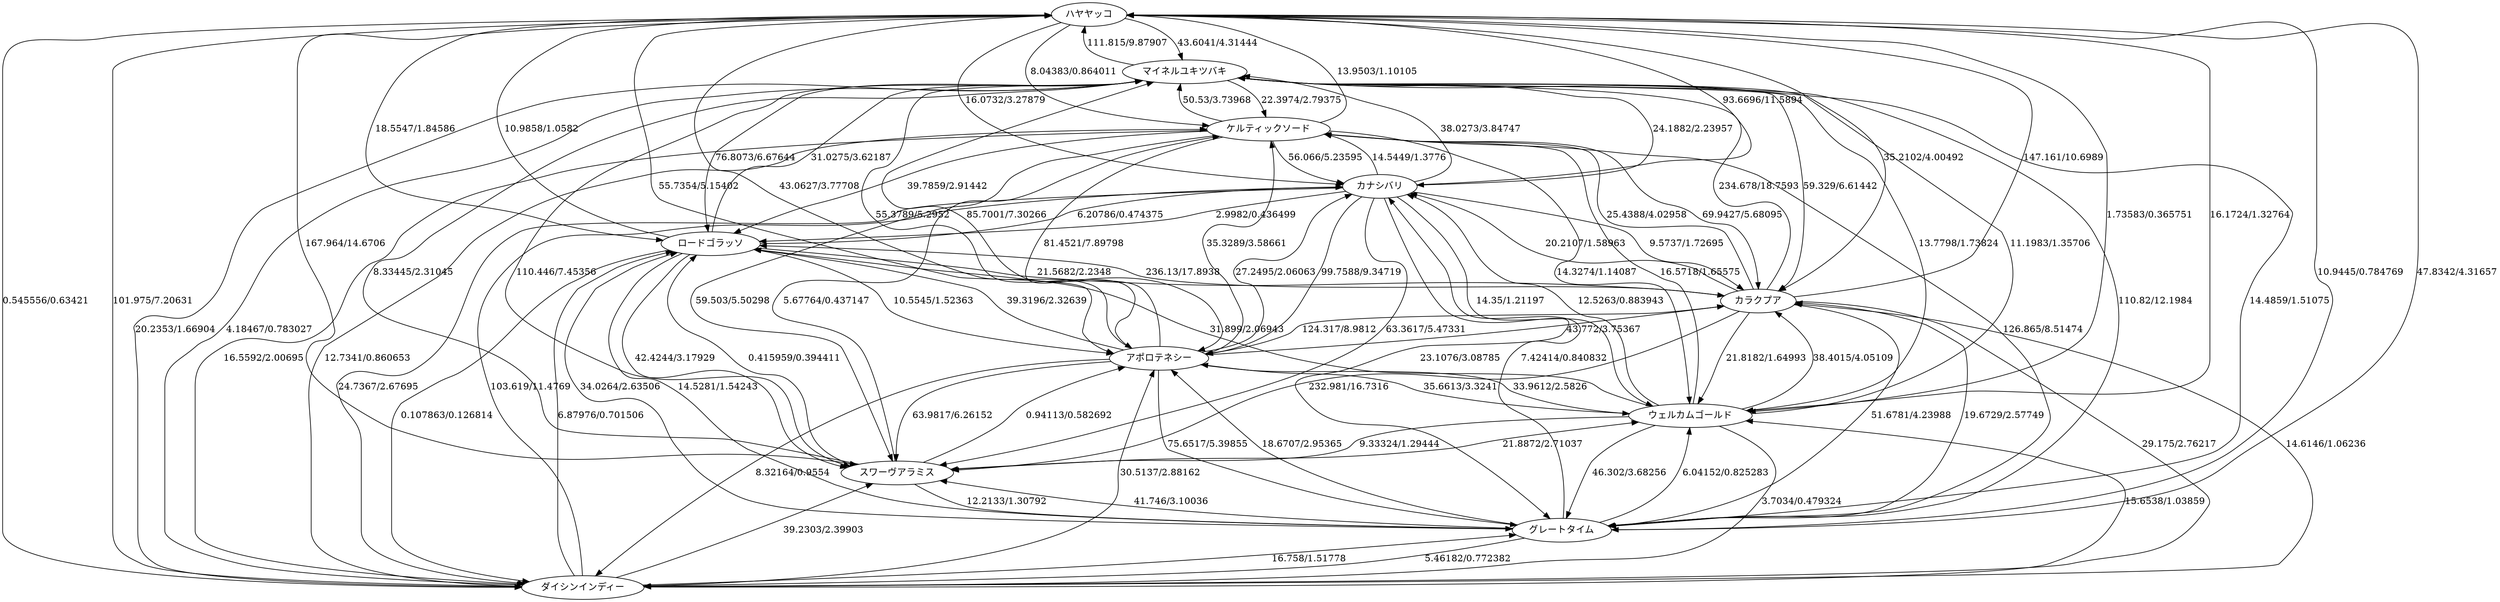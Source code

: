 digraph G {
0[label=ハヤヤッコ];
1[label=マイネルユキツバキ];
2[label=ダイシンインディー];
3[label=グレートタイム];
4[label=スワーヴアラミス];
5[label=ウェルカムゴールド];
6[label=アポロテネシー];
7[label=カラクプア];
8[label=ロードゴラッソ];
9[label=カナシバリ];
10[label=ケルティックソード];
0->1[label="43.6041/4.31444"];
0->2[label="0.545556/0.63421"];
0->3[label="10.9445/0.784769"];
0->4[label="167.964/14.6706"];
0->5[label="1.73583/0.365751"];
0->6[label="55.7354/5.15402"];
0->7[label="35.2102/4.00492"];
0->8[label="18.5547/1.84586"];
0->9[label="16.0732/3.27879"];
0->10[label="8.04383/0.864011"];
1->0[label="111.815/9.87907"];
1->2[label="20.2353/1.66904"];
1->3[label="110.82/12.1984"];
1->4[label="110.446/7.45356"];
1->5[label="13.7798/1.73824"];
1->6[label="55.3789/5.2952"];
1->7[label="59.329/6.61442"];
1->8[label="76.8073/6.67644"];
1->9[label="24.1882/2.23957"];
1->10[label="22.3974/2.79375"];
2->0[label="101.975/7.20631"];
2->1[label="4.18467/0.783027"];
2->3[label="16.758/1.51778"];
2->4[label="39.2303/2.39903"];
2->5[label="15.6538/1.03859"];
2->6[label="30.5137/2.88162"];
2->7[label="14.6146/1.06236"];
2->8[label="6.87976/0.701506"];
2->9[label="103.619/11.4769"];
2->10[label="12.7341/0.860653"];
3->0[label="47.8342/4.31657"];
3->1[label="14.4859/1.51075"];
3->2[label="5.46182/0.772382"];
3->4[label="41.746/3.10036"];
3->5[label="6.04152/0.825283"];
3->6[label="18.6707/2.95365"];
3->7[label="19.6729/2.57749"];
3->8[label="34.0264/2.63506"];
3->9[label="7.42414/0.840832"];
4->1[label="8.33445/2.31045"];
4->3[label="12.2133/1.30792"];
4->5[label="21.8872/2.71037"];
4->6[label="0.94113/0.582692"];
4->8[label="0.415959/0.394411"];
4->10[label="5.67764/0.437147"];
5->0[label="16.1724/1.32764"];
5->1[label="11.1983/1.35706"];
5->2[label="3.7034/0.479324"];
5->3[label="46.302/3.68256"];
5->4[label="9.33324/1.29444"];
5->6[label="35.6613/3.3241"];
5->7[label="38.4015/4.05109"];
5->8[label="31.899/2.06943"];
5->9[label="12.5263/0.883943"];
5->10[label="16.5718/1.65575"];
6->0[label="43.0627/3.77708"];
6->1[label="85.7001/7.30266"];
6->2[label="8.32164/0.9554"];
6->3[label="75.6517/5.39855"];
6->4[label="63.9817/6.26152"];
6->5[label="33.9612/2.5826"];
6->7[label="43.772/3.75367"];
6->8[label="39.3196/2.32639"];
6->9[label="27.2495/2.06063"];
6->10[label="35.3289/3.58661"];
7->0[label="147.161/10.6989"];
7->1[label="234.678/18.7593"];
7->2[label="29.175/2.76217"];
7->3[label="51.6781/4.23988"];
7->4[label="232.981/16.7316"];
7->5[label="21.8182/1.64993"];
7->6[label="124.317/8.9812"];
7->8[label="236.13/17.8938"];
7->9[label="20.2107/1.58963"];
7->10[label="25.4388/4.02958"];
8->0[label="10.9858/1.0582"];
8->1[label="31.0275/3.62187"];
8->2[label="0.107863/0.126814"];
8->3[label="14.5281/1.54243"];
8->4[label="42.4244/3.17929"];
8->6[label="10.5545/1.52363"];
8->7[label="21.5682/2.2348"];
8->9[label="6.20786/0.474375"];
9->0[label="93.6696/11.5894"];
9->1[label="38.0273/3.84747"];
9->2[label="24.7367/2.67695"];
9->3[label="23.1076/3.08785"];
9->4[label="63.3617/5.47331"];
9->5[label="14.35/1.21197"];
9->6[label="99.7588/9.34719"];
9->7[label="9.5737/1.72695"];
9->8[label="2.9982/0.436499"];
9->10[label="14.5449/1.3776"];
10->0[label="13.9503/1.10105"];
10->1[label="50.53/3.73968"];
10->2[label="16.5592/2.00695"];
10->3[label="126.865/8.51474"];
10->4[label="59.503/5.50298"];
10->5[label="14.3274/1.14087"];
10->6[label="81.4521/7.89798"];
10->7[label="69.9427/5.68095"];
10->8[label="39.7859/2.91442"];
10->9[label="56.066/5.23595"];
}
